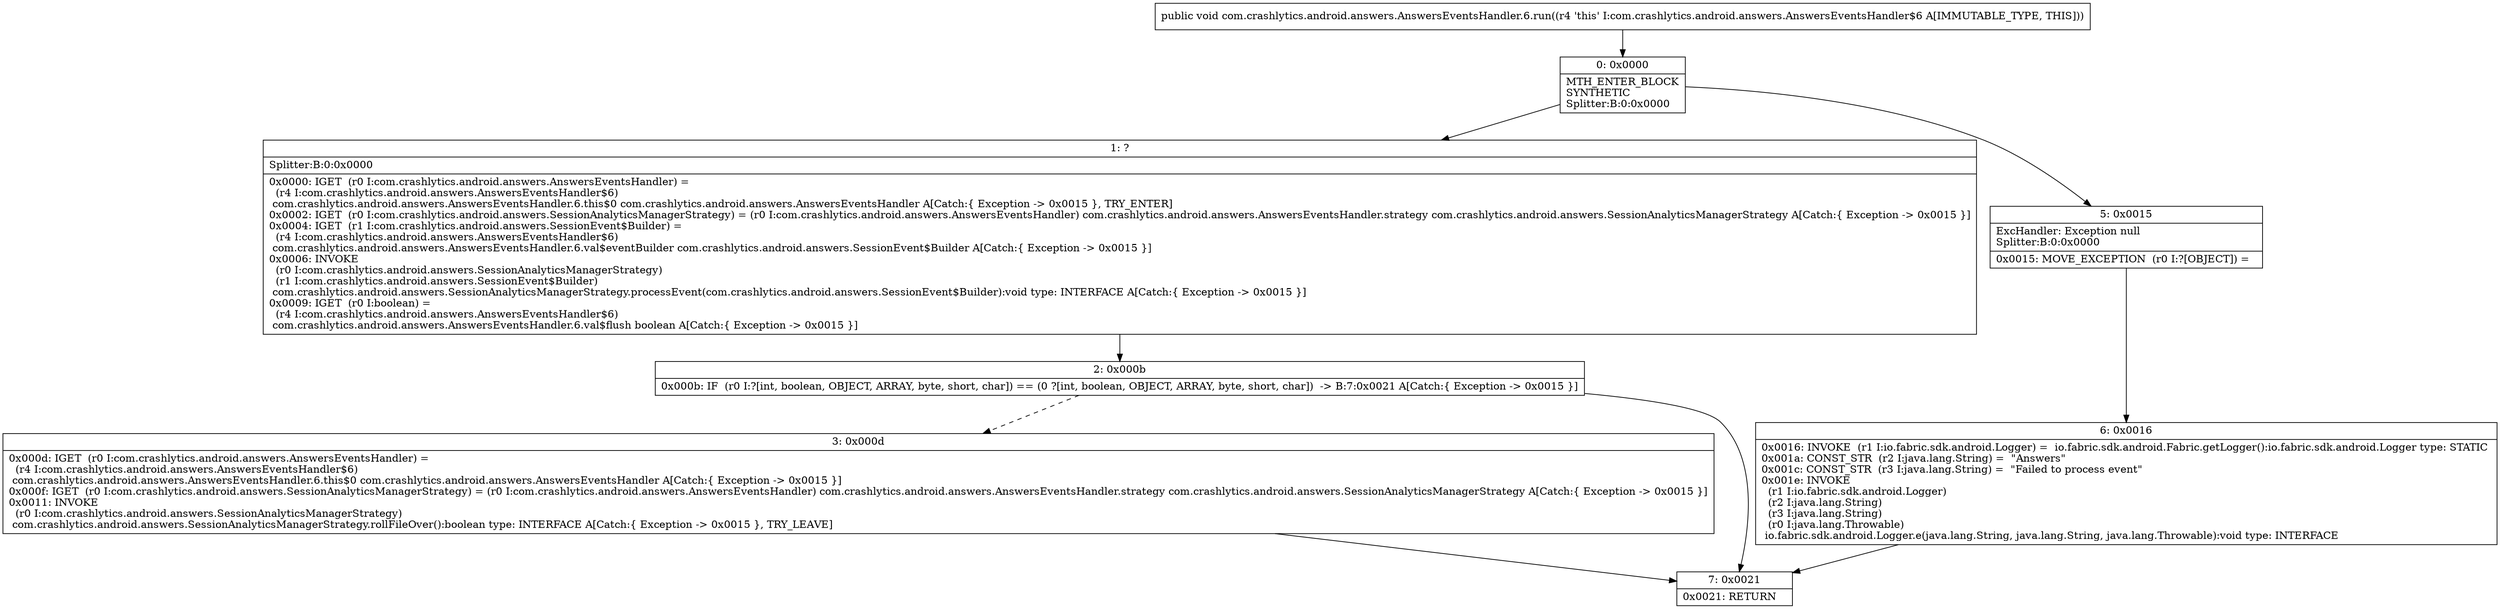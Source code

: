 digraph "CFG forcom.crashlytics.android.answers.AnswersEventsHandler.6.run()V" {
Node_0 [shape=record,label="{0\:\ 0x0000|MTH_ENTER_BLOCK\lSYNTHETIC\lSplitter:B:0:0x0000\l}"];
Node_1 [shape=record,label="{1\:\ ?|Splitter:B:0:0x0000\l|0x0000: IGET  (r0 I:com.crashlytics.android.answers.AnswersEventsHandler) = \l  (r4 I:com.crashlytics.android.answers.AnswersEventsHandler$6)\l com.crashlytics.android.answers.AnswersEventsHandler.6.this$0 com.crashlytics.android.answers.AnswersEventsHandler A[Catch:\{ Exception \-\> 0x0015 \}, TRY_ENTER]\l0x0002: IGET  (r0 I:com.crashlytics.android.answers.SessionAnalyticsManagerStrategy) = (r0 I:com.crashlytics.android.answers.AnswersEventsHandler) com.crashlytics.android.answers.AnswersEventsHandler.strategy com.crashlytics.android.answers.SessionAnalyticsManagerStrategy A[Catch:\{ Exception \-\> 0x0015 \}]\l0x0004: IGET  (r1 I:com.crashlytics.android.answers.SessionEvent$Builder) = \l  (r4 I:com.crashlytics.android.answers.AnswersEventsHandler$6)\l com.crashlytics.android.answers.AnswersEventsHandler.6.val$eventBuilder com.crashlytics.android.answers.SessionEvent$Builder A[Catch:\{ Exception \-\> 0x0015 \}]\l0x0006: INVOKE  \l  (r0 I:com.crashlytics.android.answers.SessionAnalyticsManagerStrategy)\l  (r1 I:com.crashlytics.android.answers.SessionEvent$Builder)\l com.crashlytics.android.answers.SessionAnalyticsManagerStrategy.processEvent(com.crashlytics.android.answers.SessionEvent$Builder):void type: INTERFACE A[Catch:\{ Exception \-\> 0x0015 \}]\l0x0009: IGET  (r0 I:boolean) = \l  (r4 I:com.crashlytics.android.answers.AnswersEventsHandler$6)\l com.crashlytics.android.answers.AnswersEventsHandler.6.val$flush boolean A[Catch:\{ Exception \-\> 0x0015 \}]\l}"];
Node_2 [shape=record,label="{2\:\ 0x000b|0x000b: IF  (r0 I:?[int, boolean, OBJECT, ARRAY, byte, short, char]) == (0 ?[int, boolean, OBJECT, ARRAY, byte, short, char])  \-\> B:7:0x0021 A[Catch:\{ Exception \-\> 0x0015 \}]\l}"];
Node_3 [shape=record,label="{3\:\ 0x000d|0x000d: IGET  (r0 I:com.crashlytics.android.answers.AnswersEventsHandler) = \l  (r4 I:com.crashlytics.android.answers.AnswersEventsHandler$6)\l com.crashlytics.android.answers.AnswersEventsHandler.6.this$0 com.crashlytics.android.answers.AnswersEventsHandler A[Catch:\{ Exception \-\> 0x0015 \}]\l0x000f: IGET  (r0 I:com.crashlytics.android.answers.SessionAnalyticsManagerStrategy) = (r0 I:com.crashlytics.android.answers.AnswersEventsHandler) com.crashlytics.android.answers.AnswersEventsHandler.strategy com.crashlytics.android.answers.SessionAnalyticsManagerStrategy A[Catch:\{ Exception \-\> 0x0015 \}]\l0x0011: INVOKE  \l  (r0 I:com.crashlytics.android.answers.SessionAnalyticsManagerStrategy)\l com.crashlytics.android.answers.SessionAnalyticsManagerStrategy.rollFileOver():boolean type: INTERFACE A[Catch:\{ Exception \-\> 0x0015 \}, TRY_LEAVE]\l}"];
Node_5 [shape=record,label="{5\:\ 0x0015|ExcHandler: Exception null\lSplitter:B:0:0x0000\l|0x0015: MOVE_EXCEPTION  (r0 I:?[OBJECT]) =  \l}"];
Node_6 [shape=record,label="{6\:\ 0x0016|0x0016: INVOKE  (r1 I:io.fabric.sdk.android.Logger) =  io.fabric.sdk.android.Fabric.getLogger():io.fabric.sdk.android.Logger type: STATIC \l0x001a: CONST_STR  (r2 I:java.lang.String) =  \"Answers\" \l0x001c: CONST_STR  (r3 I:java.lang.String) =  \"Failed to process event\" \l0x001e: INVOKE  \l  (r1 I:io.fabric.sdk.android.Logger)\l  (r2 I:java.lang.String)\l  (r3 I:java.lang.String)\l  (r0 I:java.lang.Throwable)\l io.fabric.sdk.android.Logger.e(java.lang.String, java.lang.String, java.lang.Throwable):void type: INTERFACE \l}"];
Node_7 [shape=record,label="{7\:\ 0x0021|0x0021: RETURN   \l}"];
MethodNode[shape=record,label="{public void com.crashlytics.android.answers.AnswersEventsHandler.6.run((r4 'this' I:com.crashlytics.android.answers.AnswersEventsHandler$6 A[IMMUTABLE_TYPE, THIS])) }"];
MethodNode -> Node_0;
Node_0 -> Node_1;
Node_0 -> Node_5;
Node_1 -> Node_2;
Node_2 -> Node_3[style=dashed];
Node_2 -> Node_7;
Node_3 -> Node_7;
Node_5 -> Node_6;
Node_6 -> Node_7;
}

